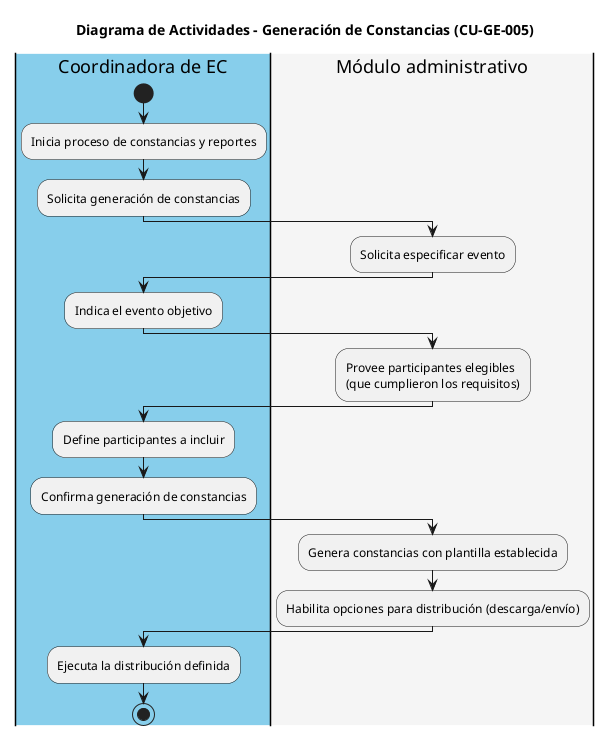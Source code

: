 @startuml CU-GE-005_Generar_Constancias
title Diagrama de Actividades - Generación de Constancias (CU-GE-005)

|#skyblue|Coordinadora de EC|
start
:Inicia proceso de constancias y reportes;
:Solicita generación de constancias;

|#whitesmoke|Módulo administrativo|
:Solicita especificar evento;

|#skyblue|Coordinadora de EC|
:Indica el evento objetivo;

|#whitesmoke|Módulo administrativo|
:Provee participantes elegibles
(que cumplieron los requisitos);

|#skyblue|Coordinadora de EC|
:Define participantes a incluir;
:Confirma generación de constancias;

|#whitesmoke|Módulo administrativo|
:Genera constancias con plantilla establecida;
:Habilita opciones para distribución (descarga/envío);

|#skyblue|Coordinadora de EC|
:Ejecuta la distribución definida;
stop
@enduml